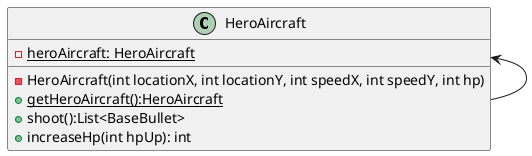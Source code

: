 @startuml
'https://plantuml.com/sequence-diagram

class HeroAircraft {
    - {static} heroAircraft: HeroAircraft
    - HeroAircraft(int locationX, int locationY, int speedX, int speedY, int hp)
    + {static} getHeroAircraft():HeroAircraft
    + shoot():List<BaseBullet>
    + increaseHp(int hpUp): int
}

HeroAircraft <-- HeroAircraft


@enduml